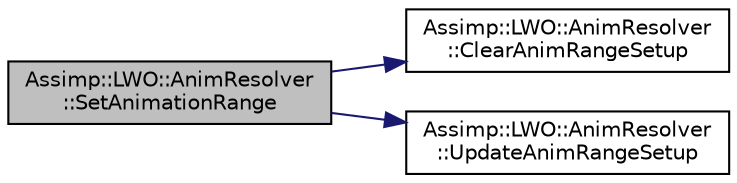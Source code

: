 digraph "Assimp::LWO::AnimResolver::SetAnimationRange"
{
  edge [fontname="Helvetica",fontsize="10",labelfontname="Helvetica",labelfontsize="10"];
  node [fontname="Helvetica",fontsize="10",shape=record];
  rankdir="LR";
  Node1 [label="Assimp::LWO::AnimResolver\l::SetAnimationRange",height=0.2,width=0.4,color="black", fillcolor="grey75", style="filled", fontcolor="black"];
  Node1 -> Node2 [color="midnightblue",fontsize="10",style="solid",fontname="Helvetica"];
  Node2 [label="Assimp::LWO::AnimResolver\l::ClearAnimRangeSetup",height=0.2,width=0.4,color="black", fillcolor="white", style="filled",URL="$class_assimp_1_1_l_w_o_1_1_anim_resolver.html#afc656cfa91374a770863b146177eac9e",tooltip="Delete all keys which we inserted to match anim setup. "];
  Node1 -> Node3 [color="midnightblue",fontsize="10",style="solid",fontname="Helvetica"];
  Node3 [label="Assimp::LWO::AnimResolver\l::UpdateAnimRangeSetup",height=0.2,width=0.4,color="black", fillcolor="white", style="filled",URL="$class_assimp_1_1_l_w_o_1_1_anim_resolver.html#acbb1ab604d71f4923ce9a8b28e5e97ec",tooltip="Insert extra keys to match LWO&#39;s pre and post behaviours in a given time range [first...last]. "];
}
